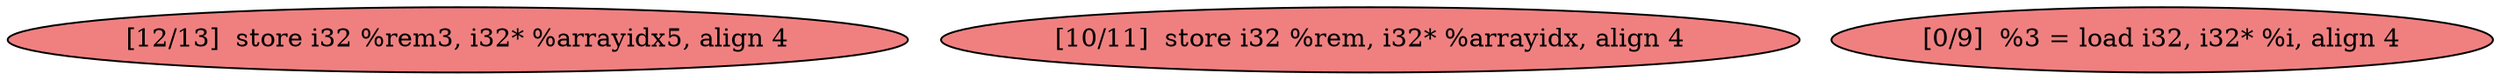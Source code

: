 
digraph G {


node97 [fillcolor=lightcoral,label="[12/13]  store i32 %rem3, i32* %arrayidx5, align 4",shape=ellipse,style=filled ]
node95 [fillcolor=lightcoral,label="[10/11]  store i32 %rem, i32* %arrayidx, align 4",shape=ellipse,style=filled ]
node96 [fillcolor=lightcoral,label="[0/9]  %3 = load i32, i32* %i, align 4",shape=ellipse,style=filled ]



}
